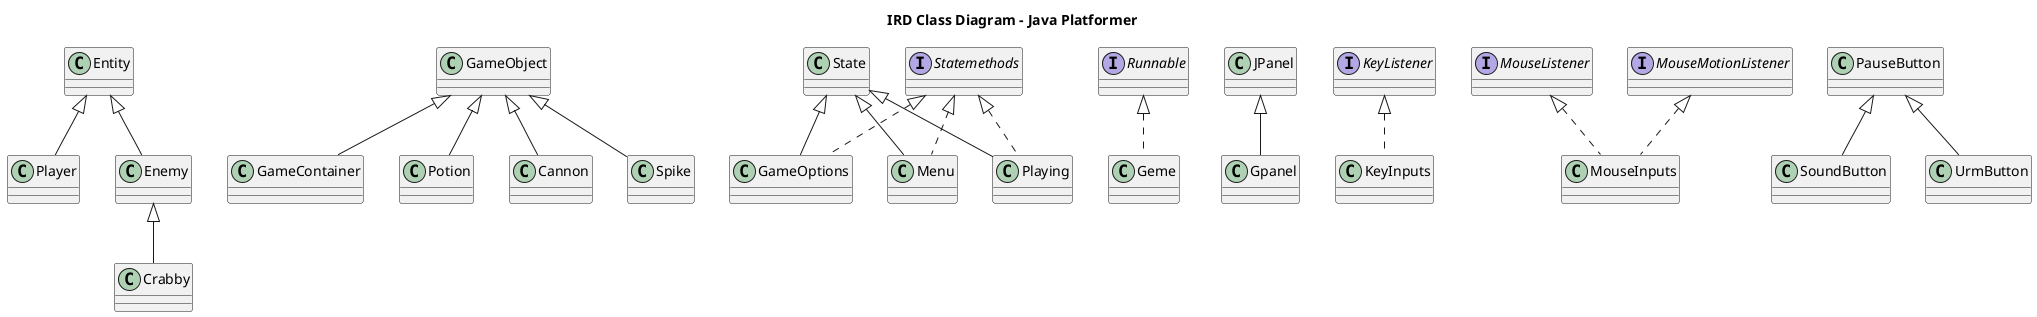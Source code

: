 @startuml
title IRD Class Diagram - Java Platformer

' === Base Classes ===
class Entity
class GameObject
class State
interface Statemethods

' === Game Core ===
class Geme implements Runnable
class Gpanel extends JPanel

' === Inputs ===
class KeyInputs implements KeyListener
class MouseInputs implements MouseListener, MouseMotionListener

' === Game States ===
class GameOptions extends State implements Statemethods
class Menu extends State implements Statemethods
class Playing extends State implements Statemethods

' === Entities ===
class Player extends Entity
class Enemy extends Entity
class Crabby extends Enemy

' === Objects ===
class GameContainer extends GameObject
class Potion extends GameObject
class Cannon extends GameObject
class Spike extends GameObject

' === UI ===
class SoundButton extends PauseButton
class UrmButton extends PauseButton

@enduml
